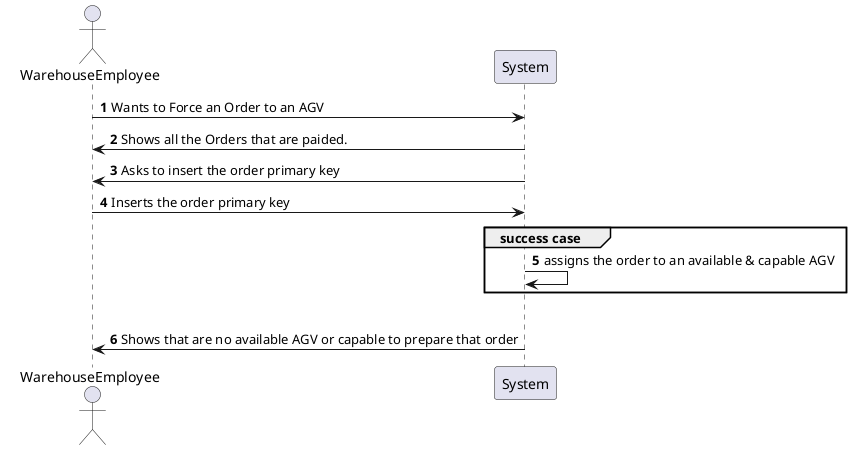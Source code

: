 @startuml

autonumber

actor WarehouseEmployee

WarehouseEmployee -> System : Wants to Force an Order to an AGV
System -> WarehouseEmployee : Shows all the Orders that are paided.
System -> WarehouseEmployee : Asks to insert the order primary key
WarehouseEmployee -> System : Inserts the order primary key

group success case
    System -> System : assigns the order to an available & capable AGV

end

group unsuccessful case

     System -> WarehouseEmployee : Shows that are no available AGV or capable to prepare that order

@enduml